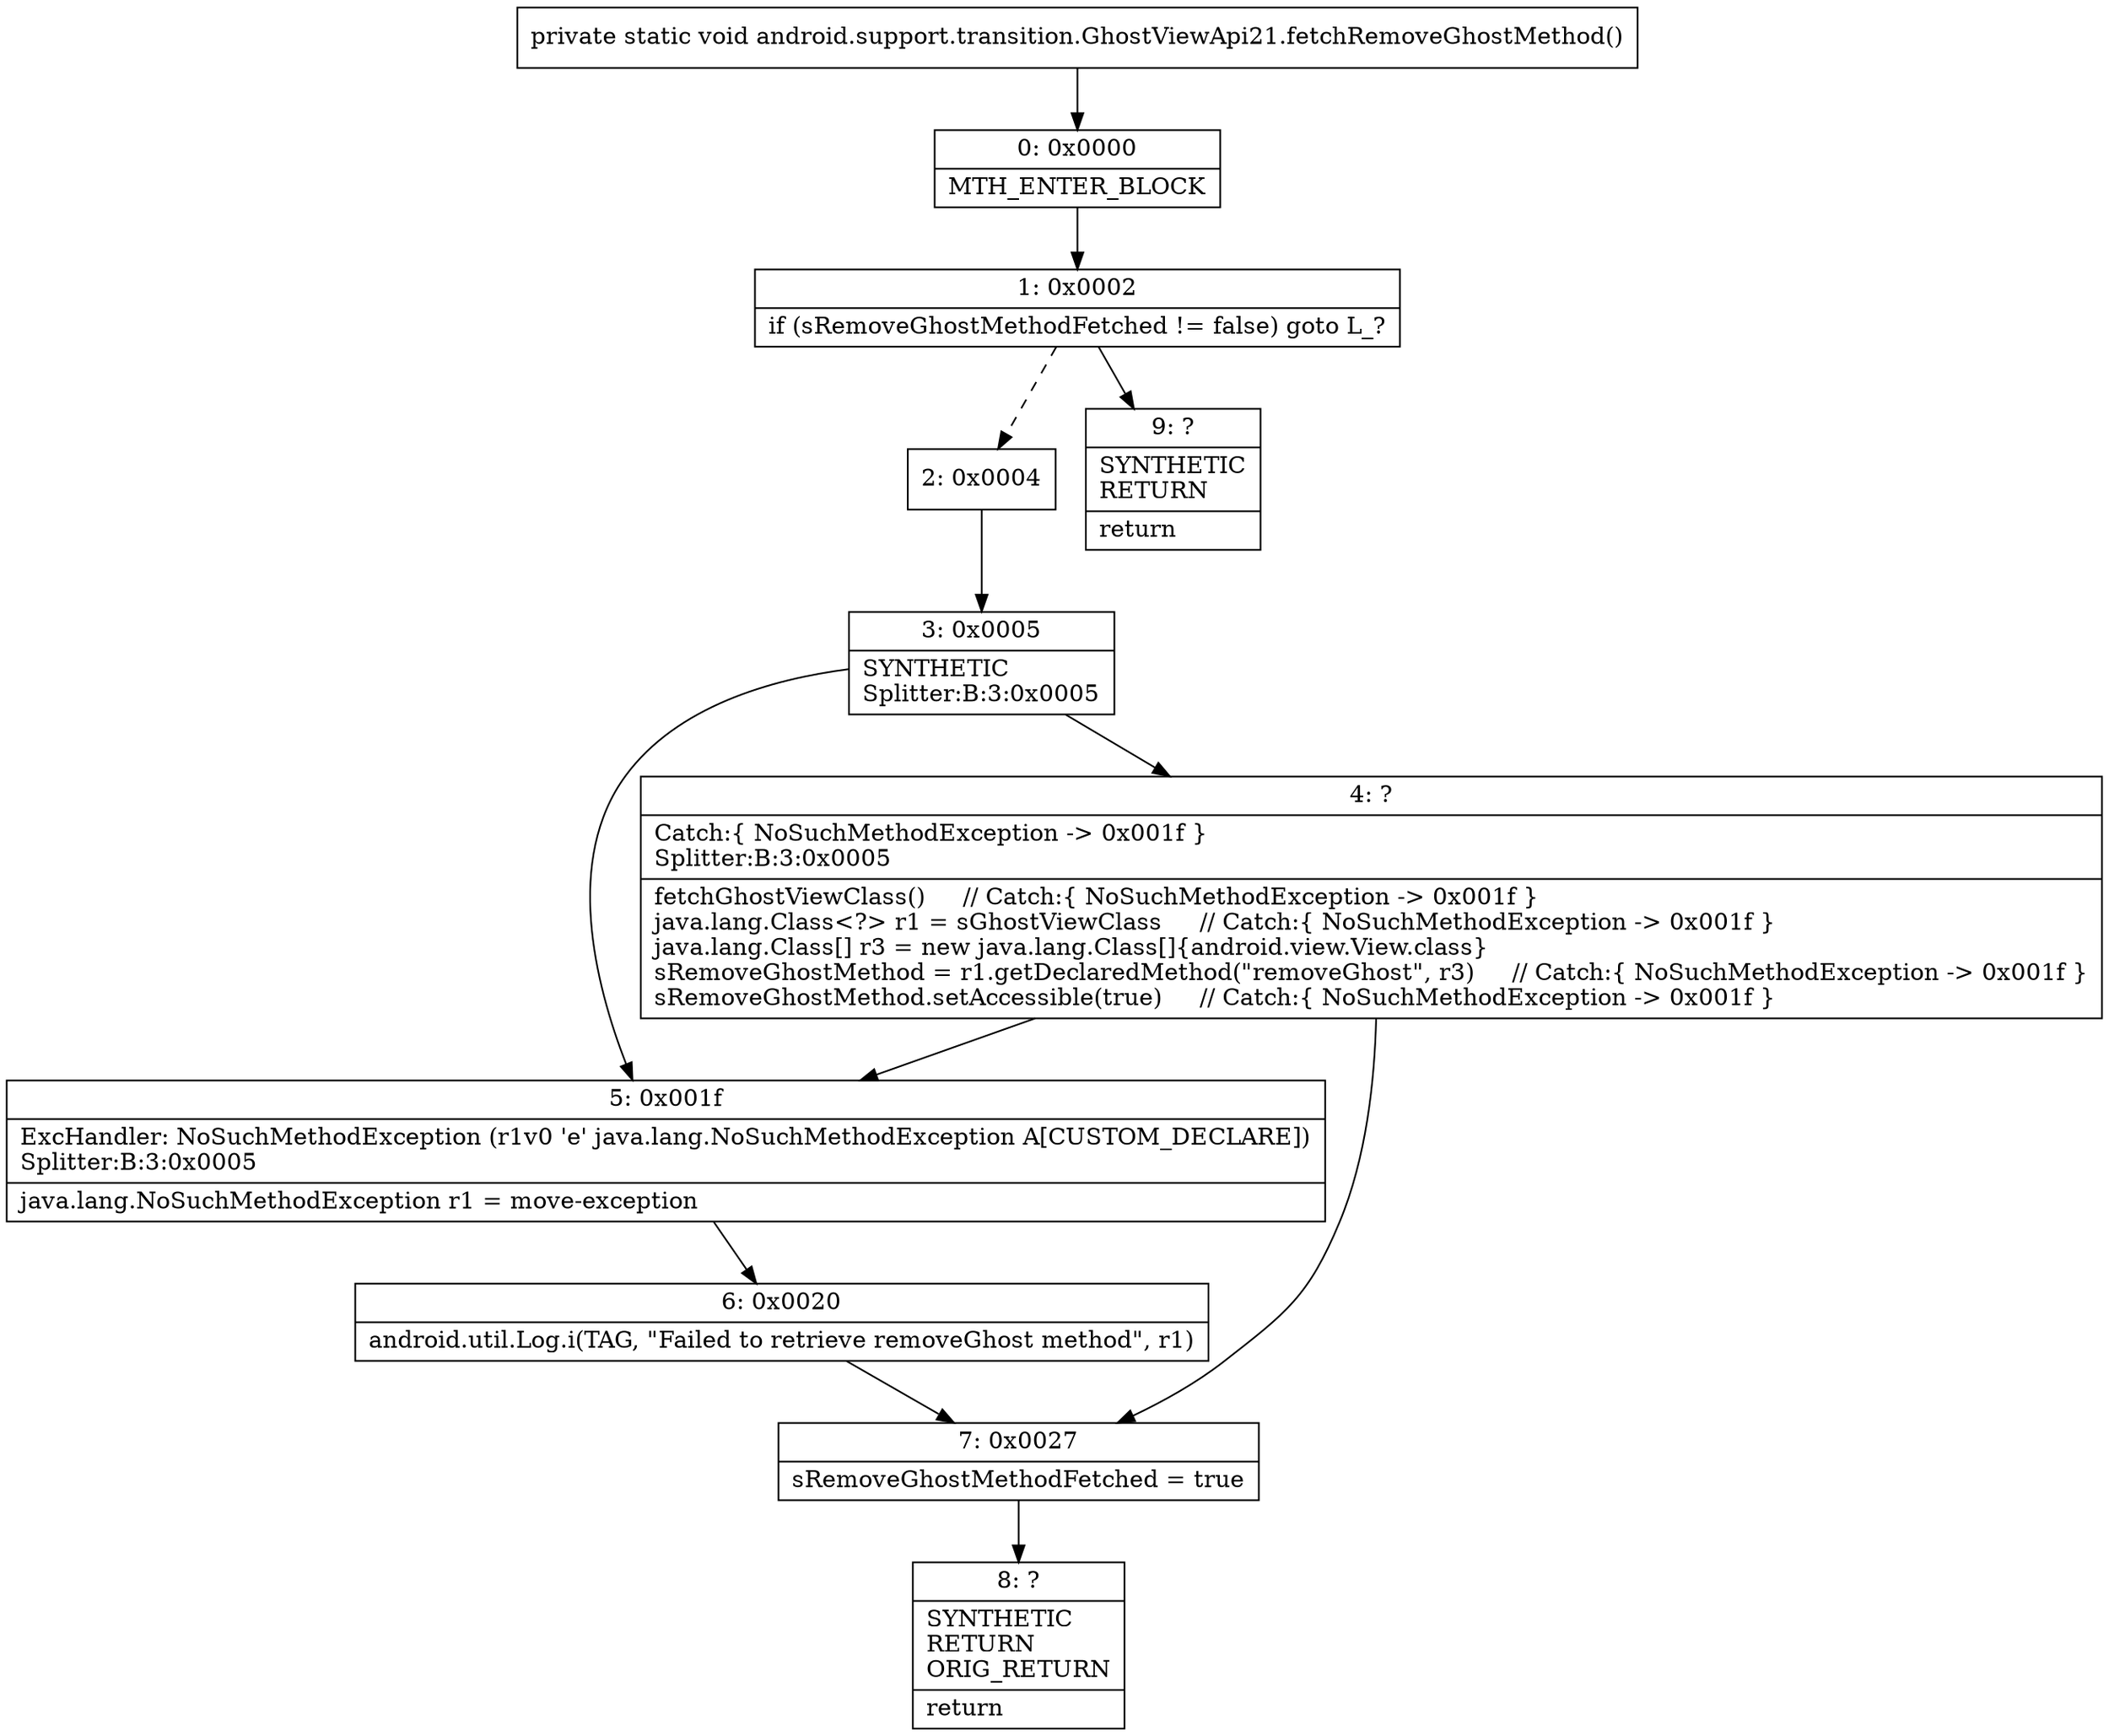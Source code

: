 digraph "CFG forandroid.support.transition.GhostViewApi21.fetchRemoveGhostMethod()V" {
Node_0 [shape=record,label="{0\:\ 0x0000|MTH_ENTER_BLOCK\l}"];
Node_1 [shape=record,label="{1\:\ 0x0002|if (sRemoveGhostMethodFetched != false) goto L_?\l}"];
Node_2 [shape=record,label="{2\:\ 0x0004}"];
Node_3 [shape=record,label="{3\:\ 0x0005|SYNTHETIC\lSplitter:B:3:0x0005\l}"];
Node_4 [shape=record,label="{4\:\ ?|Catch:\{ NoSuchMethodException \-\> 0x001f \}\lSplitter:B:3:0x0005\l|fetchGhostViewClass()     \/\/ Catch:\{ NoSuchMethodException \-\> 0x001f \}\ljava.lang.Class\<?\> r1 = sGhostViewClass     \/\/ Catch:\{ NoSuchMethodException \-\> 0x001f \}\ljava.lang.Class[] r3 = new java.lang.Class[]\{android.view.View.class\}\lsRemoveGhostMethod = r1.getDeclaredMethod(\"removeGhost\", r3)     \/\/ Catch:\{ NoSuchMethodException \-\> 0x001f \}\lsRemoveGhostMethod.setAccessible(true)     \/\/ Catch:\{ NoSuchMethodException \-\> 0x001f \}\l}"];
Node_5 [shape=record,label="{5\:\ 0x001f|ExcHandler: NoSuchMethodException (r1v0 'e' java.lang.NoSuchMethodException A[CUSTOM_DECLARE])\lSplitter:B:3:0x0005\l|java.lang.NoSuchMethodException r1 = move\-exception\l}"];
Node_6 [shape=record,label="{6\:\ 0x0020|android.util.Log.i(TAG, \"Failed to retrieve removeGhost method\", r1)\l}"];
Node_7 [shape=record,label="{7\:\ 0x0027|sRemoveGhostMethodFetched = true\l}"];
Node_8 [shape=record,label="{8\:\ ?|SYNTHETIC\lRETURN\lORIG_RETURN\l|return\l}"];
Node_9 [shape=record,label="{9\:\ ?|SYNTHETIC\lRETURN\l|return\l}"];
MethodNode[shape=record,label="{private static void android.support.transition.GhostViewApi21.fetchRemoveGhostMethod() }"];
MethodNode -> Node_0;
Node_0 -> Node_1;
Node_1 -> Node_2[style=dashed];
Node_1 -> Node_9;
Node_2 -> Node_3;
Node_3 -> Node_4;
Node_3 -> Node_5;
Node_4 -> Node_5;
Node_4 -> Node_7;
Node_5 -> Node_6;
Node_6 -> Node_7;
Node_7 -> Node_8;
}

